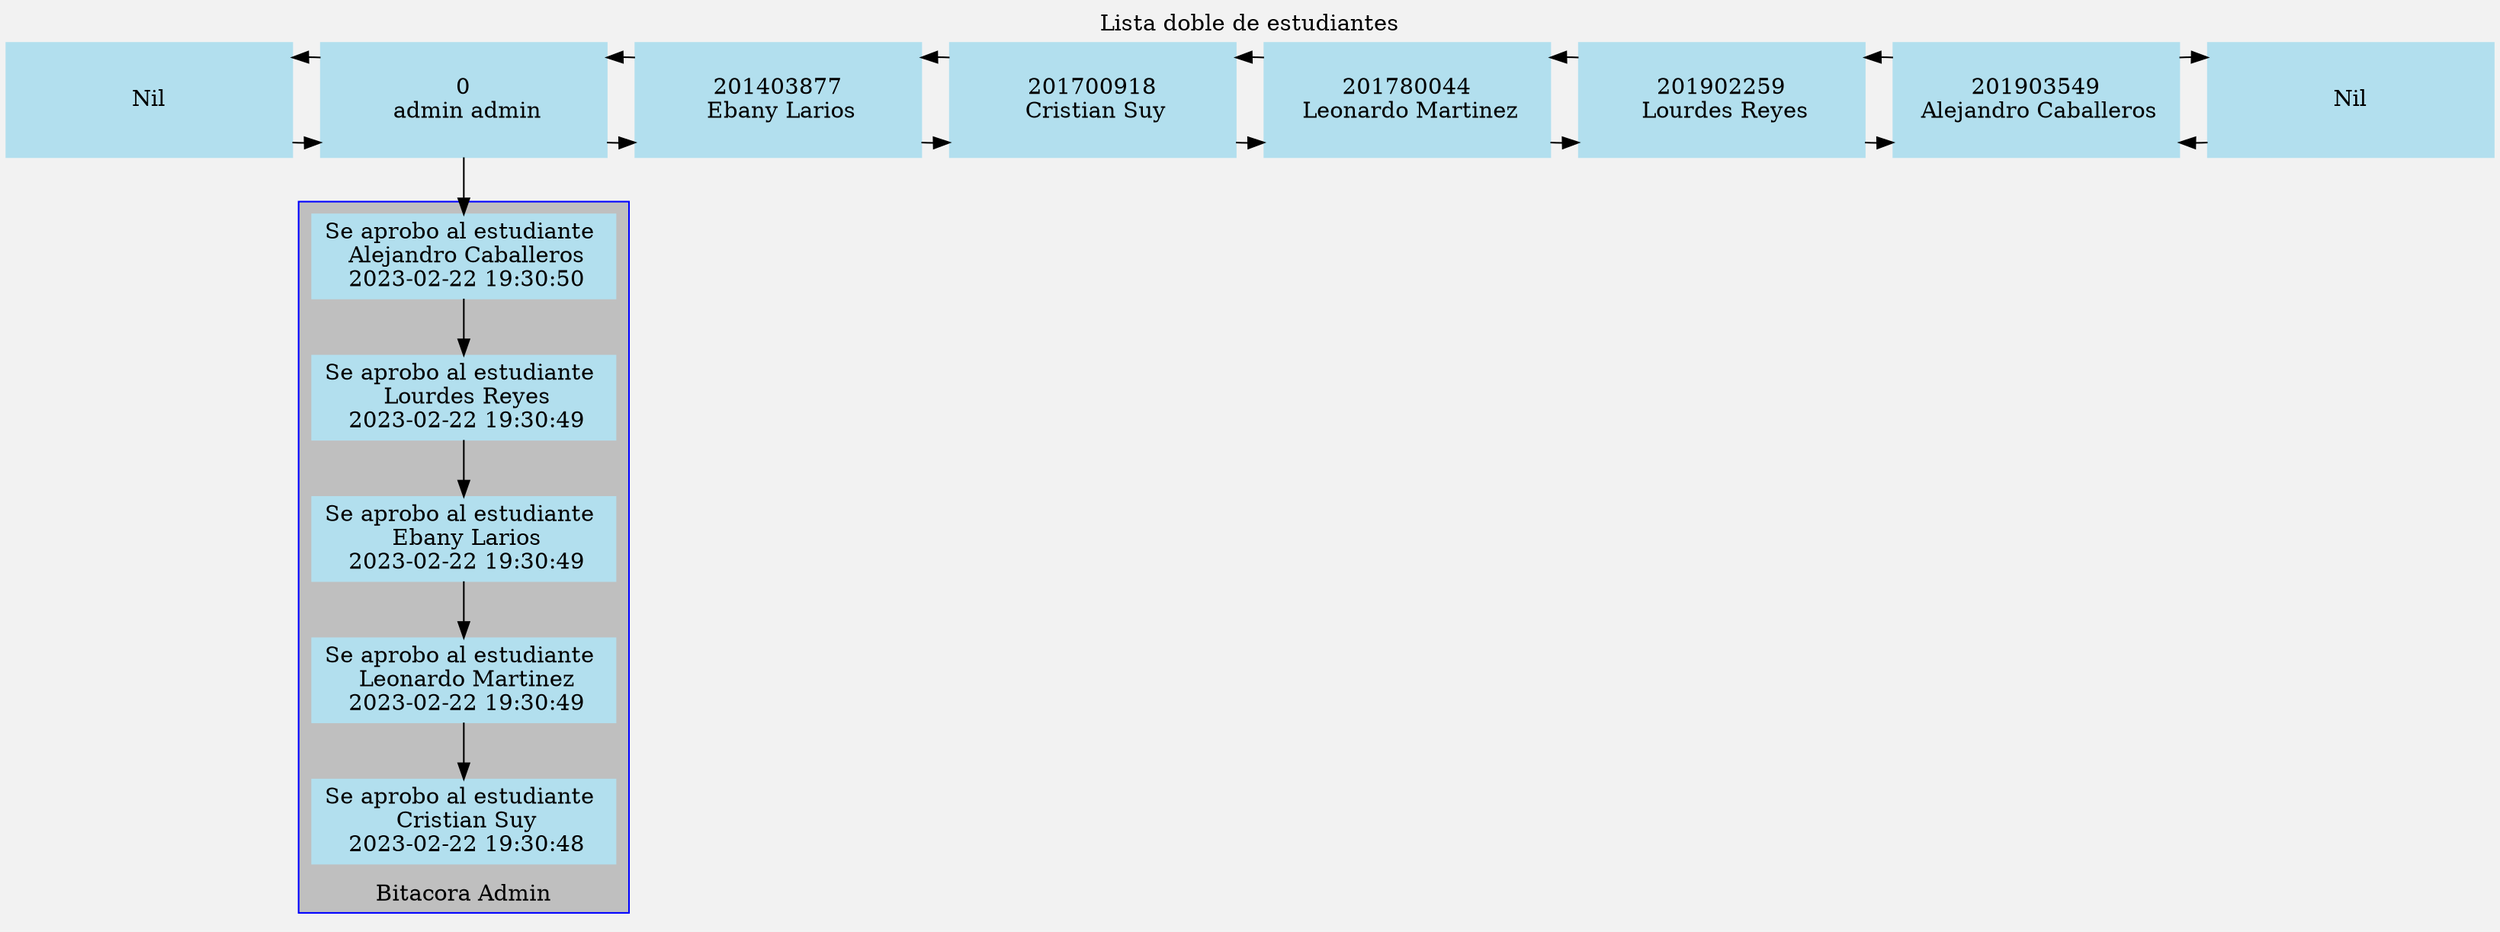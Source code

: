 digraph G {
	label = "Lista doble de estudiantes";
	labelloc = top;
	bgcolor=gray95;
subgraph Lista {
	node [shape=box,width=2.5,height=1,color=lightblue2, style=filled];
	edge [color=black];

//Crear Nodos 

	null [label = "Nil"];
	0 [label="0\n admin admin"];
	201403877 [label="201403877\n Ebany Larios"];
	201700918 [label="201700918\n Cristian Suy"];
	201780044 [label="201780044\n Leonardo Martinez"];
	201902259 [label="201902259\n Lourdes Reyes"];
	201903549 [label="201903549\n Alejandro Caballeros"];
	null2 [label = "Nil"];

//Crear Enlaces lista enlazada 
	null->0;
	0->null;
	0->201403877;
	201403877->0;
	201403877->201700918;
	201700918->201403877;
	201700918->201780044;
	201780044->201700918;
	201780044->201902259;
	201902259->201780044;
	201902259->201903549;
	201903549->201902259;
	null2->201903549;
	201903549->null2;

	{rank=same; null;0;201403877;201700918;201780044;201902259;201903549;null2}

}
//Crear Pilas bitacora
subgraph cluster_0 {
	label = "Bitacora Admin";
	labelloc = bottom;
	color = blue;
	bgcolor = gray75;
	node [color=lightblue2, style=filled, shape=box];
	edge [color=black];
	pila0_0 [label="Se aprobo al estudiante \n Alejandro Caballeros\n 2023-02-22 19:30:50"];
	pila0_1 [label="Se aprobo al estudiante \n Lourdes Reyes\n 2023-02-22 19:30:49"];
	pila0_2 [label="Se aprobo al estudiante \n Ebany Larios\n 2023-02-22 19:30:49"];
	pila0_3 [label="Se aprobo al estudiante \n Leonardo Martinez\n 2023-02-22 19:30:49"];
	pila0_4 [label="Se aprobo al estudiante \n Cristian Suy\n 2023-02-22 19:30:48"];
	pila0_0->pila0_1;
	pila0_1->pila0_2;
	pila0_2->pila0_3;
	pila0_3->pila0_4;
0->pila0_0;
}
}